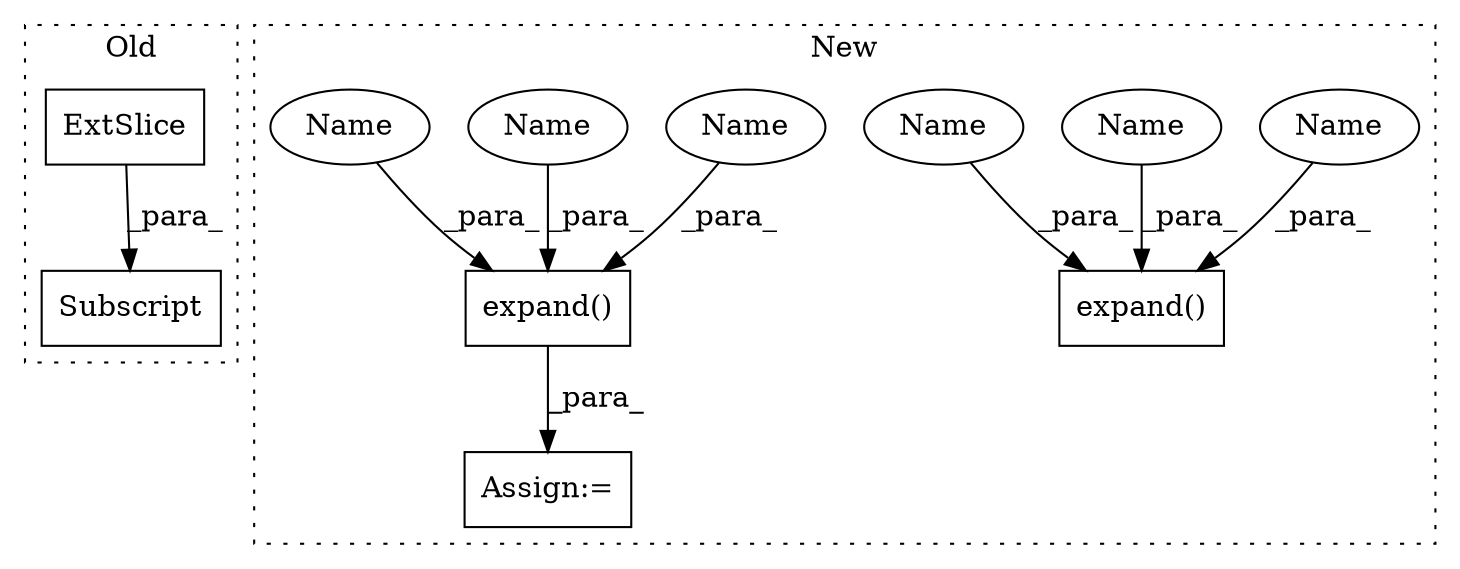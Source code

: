 digraph G {
subgraph cluster0 {
1 [label="ExtSlice" a="85" s="1532" l="1" shape="box"];
3 [label="Subscript" a="63" s="1532,0" l="11,0" shape="box"];
label = "Old";
style="dotted";
}
subgraph cluster1 {
2 [label="expand()" a="75" s="2413,2449" l="26,1" shape="box"];
4 [label="expand()" a="75" s="2465,2501" l="26,1" shape="box"];
5 [label="Assign:=" a="68" s="2462" l="3" shape="box"];
6 [label="Name" a="87" s="2442" l="1" shape="ellipse"];
7 [label="Name" a="87" s="2497" l="1" shape="ellipse"];
8 [label="Name" a="87" s="2494" l="1" shape="ellipse"];
9 [label="Name" a="87" s="2445" l="1" shape="ellipse"];
10 [label="Name" a="87" s="2439" l="1" shape="ellipse"];
11 [label="Name" a="87" s="2491" l="1" shape="ellipse"];
label = "New";
style="dotted";
}
1 -> 3 [label="_para_"];
4 -> 5 [label="_para_"];
6 -> 2 [label="_para_"];
7 -> 4 [label="_para_"];
8 -> 4 [label="_para_"];
9 -> 2 [label="_para_"];
10 -> 2 [label="_para_"];
11 -> 4 [label="_para_"];
}